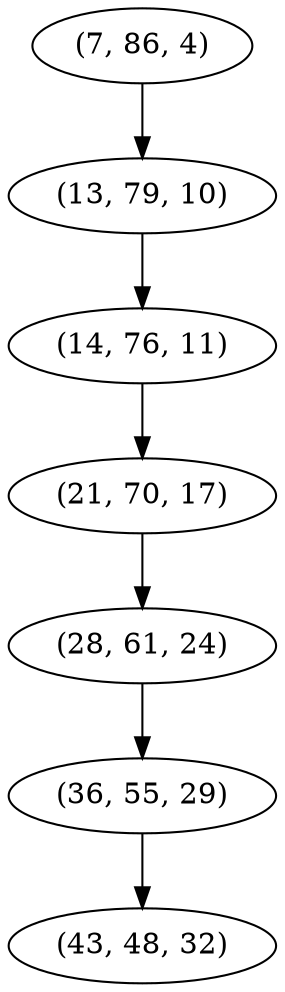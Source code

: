 digraph tree {
    "(7, 86, 4)";
    "(13, 79, 10)";
    "(14, 76, 11)";
    "(21, 70, 17)";
    "(28, 61, 24)";
    "(36, 55, 29)";
    "(43, 48, 32)";
    "(7, 86, 4)" -> "(13, 79, 10)";
    "(13, 79, 10)" -> "(14, 76, 11)";
    "(14, 76, 11)" -> "(21, 70, 17)";
    "(21, 70, 17)" -> "(28, 61, 24)";
    "(28, 61, 24)" -> "(36, 55, 29)";
    "(36, 55, 29)" -> "(43, 48, 32)";
}
